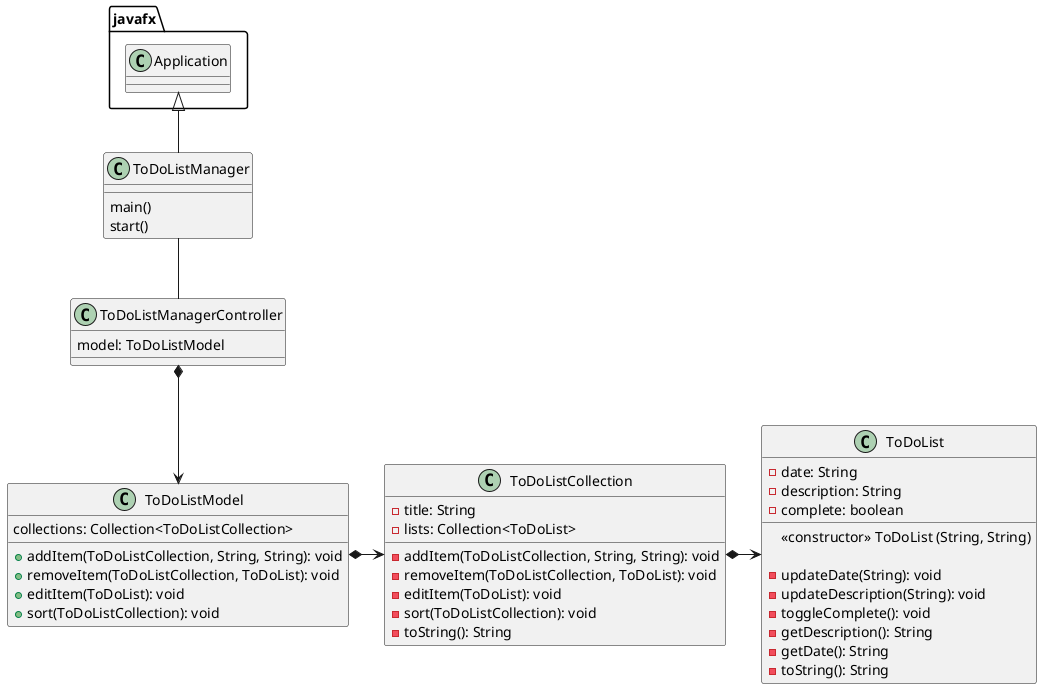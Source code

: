 @startuml
'https://plantuml.com/class-diagram'

class ToDoListManager {
    main()
    start()
}

class ToDoListManagerController {
    model: ToDoListModel
}

class ToDoListModel {
    collections: Collection<ToDoListCollection>

    + addItem(ToDoListCollection, String, String): void
    + removeItem(ToDoListCollection, ToDoList): void
    + editItem(ToDoList): void
    + sort(ToDoListCollection): void
}

class ToDoListCollection {
    - title: String
    - lists: Collection<ToDoList>

    - addItem(ToDoListCollection, String, String): void
    - removeItem(ToDoListCollection, ToDoList): void
    - editItem(ToDoList): void
    - sort(ToDoListCollection): void
    - toString(): String
}

class ToDoList {
    - date: String
    - description: String
    - complete: boolean

    <<constructor>> ToDoList (String, String)

    - updateDate(String): void
    - updateDescription(String): void
    - toggleComplete(): void
    - getDescription(): String
    - getDate(): String
    - toString(): String
}

javafx.Application <|-- ToDoListManager
ToDoListManager -- ToDoListManagerController
ToDoListManagerController *--> ToDoListModel
ToDoListModel *-> ToDoListCollection
ToDoListCollection *-> ToDoList

@enduml